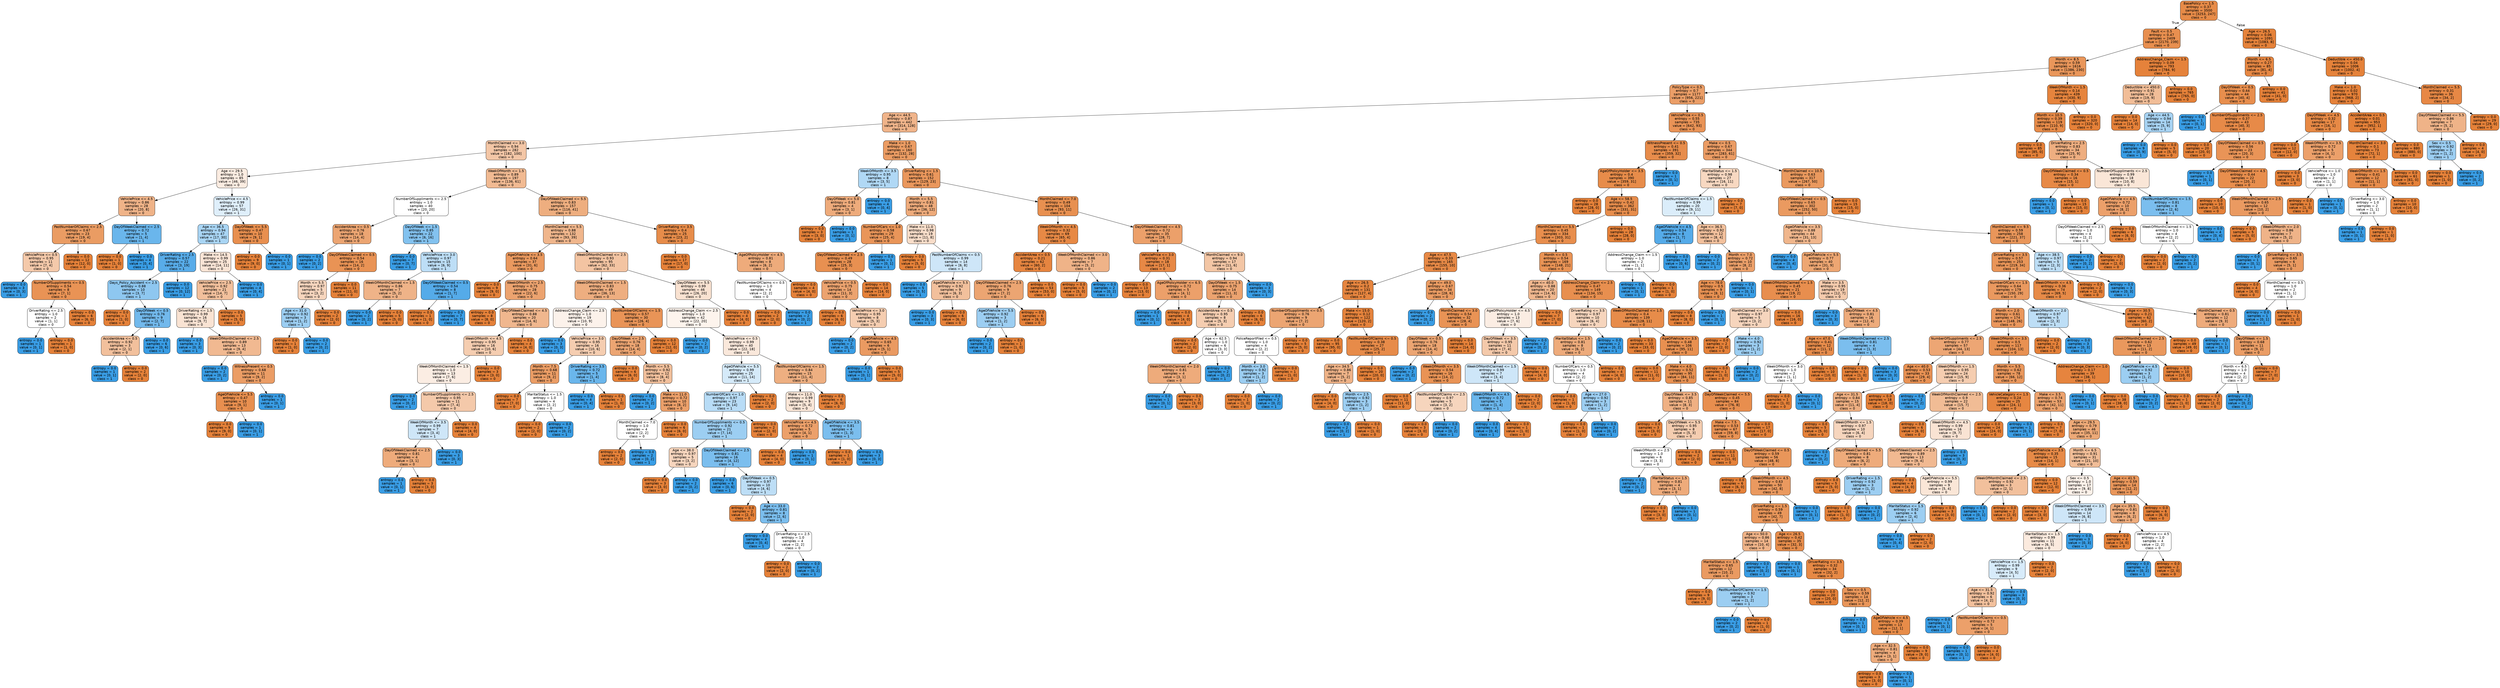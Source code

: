 digraph Tree {
node [shape=box, style="filled, rounded", color="black", fontname=helvetica] ;
edge [fontname=helvetica] ;
0 [label="BasePolicy <= 1.5\nentropy = 0.37\nsamples = 3500\nvalue = [3253, 247]\nclass = 0", fillcolor="#e78b48"] ;
1 [label="Fault <= 0.5\nentropy = 0.47\nsamples = 2409\nvalue = [2170, 239]\nclass = 0", fillcolor="#e88f4f"] ;
0 -> 1 [labeldistance=2.5, labelangle=45, headlabel="True"] ;
2 [label="Month <= 8.5\nentropy = 0.59\nsamples = 1616\nvalue = [1386, 230]\nclass = 0", fillcolor="#e9965a"] ;
1 -> 2 ;
3 [label="PolicyType <= 0.5\nentropy = 0.7\nsamples = 1177\nvalue = [956, 221]\nclass = 0", fillcolor="#eb9e67"] ;
2 -> 3 ;
4 [label="Age <= 44.5\nentropy = 0.87\nsamples = 442\nvalue = [314, 128]\nclass = 0", fillcolor="#f0b48a"] ;
3 -> 4 ;
5 [label="MonthClaimed <= 3.0\nentropy = 0.94\nsamples = 282\nvalue = [182, 100]\nclass = 0", fillcolor="#f3c6a6"] ;
4 -> 5 ;
6 [label="Age <= 29.5\nentropy = 1.0\nsamples = 85\nvalue = [46, 39]\nclass = 0", fillcolor="#fbece1"] ;
5 -> 6 ;
7 [label="VehiclePrice <= 4.5\nentropy = 0.86\nsamples = 28\nvalue = [20, 8]\nclass = 0", fillcolor="#efb388"] ;
6 -> 7 ;
8 [label="PastNumberOfClaims <= 2.5\nentropy = 0.67\nsamples = 23\nvalue = [19, 4]\nclass = 0", fillcolor="#ea9c63"] ;
7 -> 8 ;
9 [label="VehiclePrice <= 0.5\nentropy = 0.95\nsamples = 11\nvalue = [7, 4]\nclass = 0", fillcolor="#f4c9aa"] ;
8 -> 9 ;
10 [label="entropy = 0.0\nsamples = 3\nvalue = [0, 3]\nclass = 1", fillcolor="#399de5"] ;
9 -> 10 ;
11 [label="NumberOfSuppliments <= 0.5\nentropy = 0.54\nsamples = 8\nvalue = [7, 1]\nclass = 0", fillcolor="#e99355"] ;
9 -> 11 ;
12 [label="DriverRating <= 2.5\nentropy = 1.0\nsamples = 2\nvalue = [1, 1]\nclass = 0", fillcolor="#ffffff"] ;
11 -> 12 ;
13 [label="entropy = 0.0\nsamples = 1\nvalue = [0, 1]\nclass = 1", fillcolor="#399de5"] ;
12 -> 13 ;
14 [label="entropy = 0.0\nsamples = 1\nvalue = [1, 0]\nclass = 0", fillcolor="#e58139"] ;
12 -> 14 ;
15 [label="entropy = 0.0\nsamples = 6\nvalue = [6, 0]\nclass = 0", fillcolor="#e58139"] ;
11 -> 15 ;
16 [label="entropy = 0.0\nsamples = 12\nvalue = [12, 0]\nclass = 0", fillcolor="#e58139"] ;
8 -> 16 ;
17 [label="DayOfWeekClaimed <= 2.5\nentropy = 0.72\nsamples = 5\nvalue = [1, 4]\nclass = 1", fillcolor="#6ab6ec"] ;
7 -> 17 ;
18 [label="entropy = 0.0\nsamples = 1\nvalue = [1, 0]\nclass = 0", fillcolor="#e58139"] ;
17 -> 18 ;
19 [label="entropy = 0.0\nsamples = 4\nvalue = [0, 4]\nclass = 1", fillcolor="#399de5"] ;
17 -> 19 ;
20 [label="VehiclePrice <= 4.5\nentropy = 0.99\nsamples = 57\nvalue = [26, 31]\nclass = 1", fillcolor="#dfeffb"] ;
6 -> 20 ;
21 [label="Age <= 36.5\nentropy = 0.94\nsamples = 47\nvalue = [17, 30]\nclass = 1", fillcolor="#a9d5f4"] ;
20 -> 21 ;
22 [label="DriverRating <= 2.5\nentropy = 0.57\nsamples = 22\nvalue = [3, 19]\nclass = 1", fillcolor="#58ace9"] ;
21 -> 22 ;
23 [label="Days_Policy_Accident <= 2.5\nentropy = 0.88\nsamples = 10\nvalue = [3, 7]\nclass = 1", fillcolor="#8ec7f0"] ;
22 -> 23 ;
24 [label="entropy = 0.0\nsamples = 1\nvalue = [1, 0]\nclass = 0", fillcolor="#e58139"] ;
23 -> 24 ;
25 [label="DayOfWeek <= 0.5\nentropy = 0.76\nsamples = 9\nvalue = [2, 7]\nclass = 1", fillcolor="#72b9ec"] ;
23 -> 25 ;
26 [label="AccidentArea <= 0.5\nentropy = 0.92\nsamples = 3\nvalue = [2, 1]\nclass = 0", fillcolor="#f2c09c"] ;
25 -> 26 ;
27 [label="entropy = 0.0\nsamples = 1\nvalue = [0, 1]\nclass = 1", fillcolor="#399de5"] ;
26 -> 27 ;
28 [label="entropy = 0.0\nsamples = 2\nvalue = [2, 0]\nclass = 0", fillcolor="#e58139"] ;
26 -> 28 ;
29 [label="entropy = 0.0\nsamples = 6\nvalue = [0, 6]\nclass = 1", fillcolor="#399de5"] ;
25 -> 29 ;
30 [label="entropy = 0.0\nsamples = 12\nvalue = [0, 12]\nclass = 1", fillcolor="#399de5"] ;
22 -> 30 ;
31 [label="Make <= 14.5\nentropy = 0.99\nsamples = 25\nvalue = [14, 11]\nclass = 0", fillcolor="#f9e4d5"] ;
21 -> 31 ;
32 [label="VehiclePrice <= 2.5\nentropy = 0.92\nsamples = 21\nvalue = [14, 7]\nclass = 0", fillcolor="#f2c09c"] ;
31 -> 32 ;
33 [label="DriverRating <= 1.5\nentropy = 0.99\nsamples = 16\nvalue = [9, 7]\nclass = 0", fillcolor="#f9e3d3"] ;
32 -> 33 ;
34 [label="entropy = 0.0\nsamples = 3\nvalue = [0, 3]\nclass = 1", fillcolor="#399de5"] ;
33 -> 34 ;
35 [label="WeekOfMonthClaimed <= 2.5\nentropy = 0.89\nsamples = 13\nvalue = [9, 4]\nclass = 0", fillcolor="#f1b991"] ;
33 -> 35 ;
36 [label="entropy = 0.0\nsamples = 2\nvalue = [0, 2]\nclass = 1", fillcolor="#399de5"] ;
35 -> 36 ;
37 [label="WitnessPresent <= 0.5\nentropy = 0.68\nsamples = 11\nvalue = [9, 2]\nclass = 0", fillcolor="#eb9d65"] ;
35 -> 37 ;
38 [label="AgeOfVehicle <= 5.5\nentropy = 0.47\nsamples = 10\nvalue = [9, 1]\nclass = 0", fillcolor="#e88f4f"] ;
37 -> 38 ;
39 [label="entropy = 0.0\nsamples = 9\nvalue = [9, 0]\nclass = 0", fillcolor="#e58139"] ;
38 -> 39 ;
40 [label="entropy = 0.0\nsamples = 1\nvalue = [0, 1]\nclass = 1", fillcolor="#399de5"] ;
38 -> 40 ;
41 [label="entropy = 0.0\nsamples = 1\nvalue = [0, 1]\nclass = 1", fillcolor="#399de5"] ;
37 -> 41 ;
42 [label="entropy = 0.0\nsamples = 5\nvalue = [5, 0]\nclass = 0", fillcolor="#e58139"] ;
32 -> 42 ;
43 [label="entropy = 0.0\nsamples = 4\nvalue = [0, 4]\nclass = 1", fillcolor="#399de5"] ;
31 -> 43 ;
44 [label="DayOfWeek <= 5.5\nentropy = 0.47\nsamples = 10\nvalue = [9, 1]\nclass = 0", fillcolor="#e88f4f"] ;
20 -> 44 ;
45 [label="entropy = 0.0\nsamples = 9\nvalue = [9, 0]\nclass = 0", fillcolor="#e58139"] ;
44 -> 45 ;
46 [label="entropy = 0.0\nsamples = 1\nvalue = [0, 1]\nclass = 1", fillcolor="#399de5"] ;
44 -> 46 ;
47 [label="WeekOfMonth <= 1.5\nentropy = 0.89\nsamples = 197\nvalue = [136, 61]\nclass = 0", fillcolor="#f1ba92"] ;
5 -> 47 ;
48 [label="NumberOfSuppliments <= 2.5\nentropy = 1.0\nsamples = 40\nvalue = [20, 20]\nclass = 0", fillcolor="#ffffff"] ;
47 -> 48 ;
49 [label="AccidentArea <= 0.5\nentropy = 0.76\nsamples = 18\nvalue = [14, 4]\nclass = 0", fillcolor="#eca572"] ;
48 -> 49 ;
50 [label="entropy = 0.0\nsamples = 2\nvalue = [0, 2]\nclass = 1", fillcolor="#399de5"] ;
49 -> 50 ;
51 [label="DayOfWeekClaimed <= 0.5\nentropy = 0.54\nsamples = 16\nvalue = [14, 2]\nclass = 0", fillcolor="#e99355"] ;
49 -> 51 ;
52 [label="Month <= 5.5\nentropy = 0.97\nsamples = 5\nvalue = [3, 2]\nclass = 0", fillcolor="#f6d5bd"] ;
51 -> 52 ;
53 [label="Age <= 31.0\nentropy = 0.92\nsamples = 3\nvalue = [1, 2]\nclass = 1", fillcolor="#9ccef2"] ;
52 -> 53 ;
54 [label="entropy = 0.0\nsamples = 1\nvalue = [1, 0]\nclass = 0", fillcolor="#e58139"] ;
53 -> 54 ;
55 [label="entropy = 0.0\nsamples = 2\nvalue = [0, 2]\nclass = 1", fillcolor="#399de5"] ;
53 -> 55 ;
56 [label="entropy = 0.0\nsamples = 2\nvalue = [2, 0]\nclass = 0", fillcolor="#e58139"] ;
52 -> 56 ;
57 [label="entropy = 0.0\nsamples = 11\nvalue = [11, 0]\nclass = 0", fillcolor="#e58139"] ;
51 -> 57 ;
58 [label="DayOfWeek <= 1.5\nentropy = 0.85\nsamples = 22\nvalue = [6, 16]\nclass = 1", fillcolor="#83c2ef"] ;
48 -> 58 ;
59 [label="entropy = 0.0\nsamples = 7\nvalue = [0, 7]\nclass = 1", fillcolor="#399de5"] ;
58 -> 59 ;
60 [label="VehiclePrice <= 3.0\nentropy = 0.97\nsamples = 15\nvalue = [6, 9]\nclass = 1", fillcolor="#bddef6"] ;
58 -> 60 ;
61 [label="WeekOfMonthClaimed <= 1.5\nentropy = 0.86\nsamples = 7\nvalue = [5, 2]\nclass = 0", fillcolor="#efb388"] ;
60 -> 61 ;
62 [label="entropy = 0.0\nsamples = 2\nvalue = [0, 2]\nclass = 1", fillcolor="#399de5"] ;
61 -> 62 ;
63 [label="entropy = 0.0\nsamples = 5\nvalue = [5, 0]\nclass = 0", fillcolor="#e58139"] ;
61 -> 63 ;
64 [label="DayOfWeekClaimed <= 0.5\nentropy = 0.54\nsamples = 8\nvalue = [1, 7]\nclass = 1", fillcolor="#55abe9"] ;
60 -> 64 ;
65 [label="entropy = 0.0\nsamples = 1\nvalue = [1, 0]\nclass = 0", fillcolor="#e58139"] ;
64 -> 65 ;
66 [label="entropy = 0.0\nsamples = 7\nvalue = [0, 7]\nclass = 1", fillcolor="#399de5"] ;
64 -> 66 ;
67 [label="DayOfWeekClaimed <= 5.5\nentropy = 0.83\nsamples = 157\nvalue = [116, 41]\nclass = 0", fillcolor="#eeae7f"] ;
47 -> 67 ;
68 [label="MonthClaimed <= 5.5\nentropy = 0.88\nsamples = 132\nvalue = [93, 39]\nclass = 0", fillcolor="#f0b68c"] ;
67 -> 68 ;
69 [label="AgeOfVehicle <= 3.5\nentropy = 0.64\nsamples = 37\nvalue = [31, 6]\nclass = 0", fillcolor="#ea995f"] ;
68 -> 69 ;
70 [label="entropy = 0.0\nsamples = 9\nvalue = [9, 0]\nclass = 0", fillcolor="#e58139"] ;
69 -> 70 ;
71 [label="WeekOfMonth <= 2.5\nentropy = 0.75\nsamples = 28\nvalue = [22, 6]\nclass = 0", fillcolor="#eca36f"] ;
69 -> 71 ;
72 [label="entropy = 0.0\nsamples = 8\nvalue = [8, 0]\nclass = 0", fillcolor="#e58139"] ;
71 -> 72 ;
73 [label="DayOfWeekClaimed <= 4.5\nentropy = 0.88\nsamples = 20\nvalue = [14, 6]\nclass = 0", fillcolor="#f0b78e"] ;
71 -> 73 ;
74 [label="WeekOfMonth <= 4.5\nentropy = 0.95\nsamples = 16\nvalue = [10, 6]\nclass = 0", fillcolor="#f5cdb0"] ;
73 -> 74 ;
75 [label="WeekOfMonthClaimed <= 1.5\nentropy = 1.0\nsamples = 13\nvalue = [7, 6]\nclass = 0", fillcolor="#fbede3"] ;
74 -> 75 ;
76 [label="entropy = 0.0\nsamples = 2\nvalue = [0, 2]\nclass = 1", fillcolor="#399de5"] ;
75 -> 76 ;
77 [label="NumberOfSuppliments <= 2.5\nentropy = 0.95\nsamples = 11\nvalue = [7, 4]\nclass = 0", fillcolor="#f4c9aa"] ;
75 -> 77 ;
78 [label="WeekOfMonth <= 3.5\nentropy = 0.99\nsamples = 7\nvalue = [3, 4]\nclass = 1", fillcolor="#cee6f8"] ;
77 -> 78 ;
79 [label="DayOfWeekClaimed <= 2.5\nentropy = 0.81\nsamples = 4\nvalue = [3, 1]\nclass = 0", fillcolor="#eeab7b"] ;
78 -> 79 ;
80 [label="entropy = 0.0\nsamples = 1\nvalue = [0, 1]\nclass = 1", fillcolor="#399de5"] ;
79 -> 80 ;
81 [label="entropy = 0.0\nsamples = 3\nvalue = [3, 0]\nclass = 0", fillcolor="#e58139"] ;
79 -> 81 ;
82 [label="entropy = 0.0\nsamples = 3\nvalue = [0, 3]\nclass = 1", fillcolor="#399de5"] ;
78 -> 82 ;
83 [label="entropy = 0.0\nsamples = 4\nvalue = [4, 0]\nclass = 0", fillcolor="#e58139"] ;
77 -> 83 ;
84 [label="entropy = 0.0\nsamples = 3\nvalue = [3, 0]\nclass = 0", fillcolor="#e58139"] ;
74 -> 84 ;
85 [label="entropy = 0.0\nsamples = 4\nvalue = [4, 0]\nclass = 0", fillcolor="#e58139"] ;
73 -> 85 ;
86 [label="WeekOfMonthClaimed <= 2.5\nentropy = 0.93\nsamples = 95\nvalue = [62, 33]\nclass = 0", fillcolor="#f3c4a2"] ;
68 -> 86 ;
87 [label="WeekOfMonthClaimed <= 1.5\nentropy = 0.83\nsamples = 49\nvalue = [36, 13]\nclass = 0", fillcolor="#eeae80"] ;
86 -> 87 ;
88 [label="AddressChange_Claim <= 2.5\nentropy = 1.0\nsamples = 19\nvalue = [10, 9]\nclass = 0", fillcolor="#fcf2eb"] ;
87 -> 88 ;
89 [label="entropy = 0.0\nsamples = 3\nvalue = [0, 3]\nclass = 1", fillcolor="#399de5"] ;
88 -> 89 ;
90 [label="VehiclePrice <= 3.0\nentropy = 0.95\nsamples = 16\nvalue = [10, 6]\nclass = 0", fillcolor="#f5cdb0"] ;
88 -> 90 ;
91 [label="Month <= 7.5\nentropy = 0.68\nsamples = 11\nvalue = [9, 2]\nclass = 0", fillcolor="#eb9d65"] ;
90 -> 91 ;
92 [label="entropy = 0.0\nsamples = 7\nvalue = [7, 0]\nclass = 0", fillcolor="#e58139"] ;
91 -> 92 ;
93 [label="MaritalStatus <= 1.5\nentropy = 1.0\nsamples = 4\nvalue = [2, 2]\nclass = 0", fillcolor="#ffffff"] ;
91 -> 93 ;
94 [label="entropy = 0.0\nsamples = 2\nvalue = [2, 0]\nclass = 0", fillcolor="#e58139"] ;
93 -> 94 ;
95 [label="entropy = 0.0\nsamples = 2\nvalue = [0, 2]\nclass = 1", fillcolor="#399de5"] ;
93 -> 95 ;
96 [label="DriverRating <= 3.5\nentropy = 0.72\nsamples = 5\nvalue = [1, 4]\nclass = 1", fillcolor="#6ab6ec"] ;
90 -> 96 ;
97 [label="entropy = 0.0\nsamples = 4\nvalue = [0, 4]\nclass = 1", fillcolor="#399de5"] ;
96 -> 97 ;
98 [label="entropy = 0.0\nsamples = 1\nvalue = [1, 0]\nclass = 0", fillcolor="#e58139"] ;
96 -> 98 ;
99 [label="PastNumberOfClaims <= 1.5\nentropy = 0.57\nsamples = 30\nvalue = [26, 4]\nclass = 0", fillcolor="#e99457"] ;
87 -> 99 ;
100 [label="DayOfWeek <= 2.5\nentropy = 0.76\nsamples = 18\nvalue = [14, 4]\nclass = 0", fillcolor="#eca572"] ;
99 -> 100 ;
101 [label="entropy = 0.0\nsamples = 6\nvalue = [6, 0]\nclass = 0", fillcolor="#e58139"] ;
100 -> 101 ;
102 [label="Month <= 5.5\nentropy = 0.92\nsamples = 12\nvalue = [8, 4]\nclass = 0", fillcolor="#f2c09c"] ;
100 -> 102 ;
103 [label="entropy = 0.0\nsamples = 2\nvalue = [0, 2]\nclass = 1", fillcolor="#399de5"] ;
102 -> 103 ;
104 [label="Make <= 11.0\nentropy = 0.72\nsamples = 10\nvalue = [8, 2]\nclass = 0", fillcolor="#eca06a"] ;
102 -> 104 ;
105 [label="MonthClaimed <= 7.0\nentropy = 1.0\nsamples = 4\nvalue = [2, 2]\nclass = 0", fillcolor="#ffffff"] ;
104 -> 105 ;
106 [label="entropy = 0.0\nsamples = 2\nvalue = [2, 0]\nclass = 0", fillcolor="#e58139"] ;
105 -> 106 ;
107 [label="entropy = 0.0\nsamples = 2\nvalue = [0, 2]\nclass = 1", fillcolor="#399de5"] ;
105 -> 107 ;
108 [label="entropy = 0.0\nsamples = 6\nvalue = [6, 0]\nclass = 0", fillcolor="#e58139"] ;
104 -> 108 ;
109 [label="entropy = 0.0\nsamples = 12\nvalue = [12, 0]\nclass = 0", fillcolor="#e58139"] ;
99 -> 109 ;
110 [label="DayOfWeek <= 5.5\nentropy = 0.99\nsamples = 46\nvalue = [26, 20]\nclass = 0", fillcolor="#f9e2d1"] ;
86 -> 110 ;
111 [label="AddressChange_Claim <= 2.5\nentropy = 1.0\nsamples = 42\nvalue = [22, 20]\nclass = 0", fillcolor="#fdf4ed"] ;
110 -> 111 ;
112 [label="entropy = 0.0\nsamples = 2\nvalue = [0, 2]\nclass = 1", fillcolor="#399de5"] ;
111 -> 112 ;
113 [label="VehiclePrice <= 0.5\nentropy = 0.99\nsamples = 40\nvalue = [22, 18]\nclass = 0", fillcolor="#fae8db"] ;
111 -> 113 ;
114 [label="AgeOfVehicle <= 5.5\nentropy = 0.99\nsamples = 25\nvalue = [11, 14]\nclass = 1", fillcolor="#d5eaf9"] ;
113 -> 114 ;
115 [label="NumberOfCars <= 1.0\nentropy = 0.97\nsamples = 23\nvalue = [9, 14]\nclass = 1", fillcolor="#b8dcf6"] ;
114 -> 115 ;
116 [label="NumberOfSuppliments <= 0.5\nentropy = 0.92\nsamples = 21\nvalue = [7, 14]\nclass = 1", fillcolor="#9ccef2"] ;
115 -> 116 ;
117 [label="Age <= 38.0\nentropy = 0.97\nsamples = 5\nvalue = [3, 2]\nclass = 0", fillcolor="#f6d5bd"] ;
116 -> 117 ;
118 [label="entropy = 0.0\nsamples = 3\nvalue = [3, 0]\nclass = 0", fillcolor="#e58139"] ;
117 -> 118 ;
119 [label="entropy = 0.0\nsamples = 2\nvalue = [0, 2]\nclass = 1", fillcolor="#399de5"] ;
117 -> 119 ;
120 [label="DayOfWeekClaimed <= 2.5\nentropy = 0.81\nsamples = 16\nvalue = [4, 12]\nclass = 1", fillcolor="#7bbeee"] ;
116 -> 120 ;
121 [label="entropy = 0.0\nsamples = 6\nvalue = [0, 6]\nclass = 1", fillcolor="#399de5"] ;
120 -> 121 ;
122 [label="DayOfWeek <= 0.5\nentropy = 0.97\nsamples = 10\nvalue = [4, 6]\nclass = 1", fillcolor="#bddef6"] ;
120 -> 122 ;
123 [label="entropy = 0.0\nsamples = 2\nvalue = [2, 0]\nclass = 0", fillcolor="#e58139"] ;
122 -> 123 ;
124 [label="Age <= 33.0\nentropy = 0.81\nsamples = 8\nvalue = [2, 6]\nclass = 1", fillcolor="#7bbeee"] ;
122 -> 124 ;
125 [label="entropy = 0.0\nsamples = 4\nvalue = [0, 4]\nclass = 1", fillcolor="#399de5"] ;
124 -> 125 ;
126 [label="DriverRating <= 2.5\nentropy = 1.0\nsamples = 4\nvalue = [2, 2]\nclass = 0", fillcolor="#ffffff"] ;
124 -> 126 ;
127 [label="entropy = 0.0\nsamples = 2\nvalue = [2, 0]\nclass = 0", fillcolor="#e58139"] ;
126 -> 127 ;
128 [label="entropy = 0.0\nsamples = 2\nvalue = [0, 2]\nclass = 1", fillcolor="#399de5"] ;
126 -> 128 ;
129 [label="entropy = 0.0\nsamples = 2\nvalue = [2, 0]\nclass = 0", fillcolor="#e58139"] ;
115 -> 129 ;
130 [label="entropy = 0.0\nsamples = 2\nvalue = [2, 0]\nclass = 0", fillcolor="#e58139"] ;
114 -> 130 ;
131 [label="PastNumberOfClaims <= 1.5\nentropy = 0.84\nsamples = 15\nvalue = [11, 4]\nclass = 0", fillcolor="#eeaf81"] ;
113 -> 131 ;
132 [label="Make <= 11.0\nentropy = 0.99\nsamples = 9\nvalue = [5, 4]\nclass = 0", fillcolor="#fae6d7"] ;
131 -> 132 ;
133 [label="VehiclePrice <= 4.5\nentropy = 0.72\nsamples = 5\nvalue = [4, 1]\nclass = 0", fillcolor="#eca06a"] ;
132 -> 133 ;
134 [label="entropy = 0.0\nsamples = 4\nvalue = [4, 0]\nclass = 0", fillcolor="#e58139"] ;
133 -> 134 ;
135 [label="entropy = 0.0\nsamples = 1\nvalue = [0, 1]\nclass = 1", fillcolor="#399de5"] ;
133 -> 135 ;
136 [label="AgeOfVehicle <= 3.5\nentropy = 0.81\nsamples = 4\nvalue = [1, 3]\nclass = 1", fillcolor="#7bbeee"] ;
132 -> 136 ;
137 [label="entropy = 0.0\nsamples = 1\nvalue = [1, 0]\nclass = 0", fillcolor="#e58139"] ;
136 -> 137 ;
138 [label="entropy = 0.0\nsamples = 3\nvalue = [0, 3]\nclass = 1", fillcolor="#399de5"] ;
136 -> 138 ;
139 [label="entropy = 0.0\nsamples = 6\nvalue = [6, 0]\nclass = 0", fillcolor="#e58139"] ;
131 -> 139 ;
140 [label="entropy = 0.0\nsamples = 4\nvalue = [4, 0]\nclass = 0", fillcolor="#e58139"] ;
110 -> 140 ;
141 [label="DriverRating <= 3.5\nentropy = 0.4\nsamples = 25\nvalue = [23, 2]\nclass = 0", fillcolor="#e78c4a"] ;
67 -> 141 ;
142 [label="entropy = 0.0\nsamples = 17\nvalue = [17, 0]\nclass = 0", fillcolor="#e58139"] ;
141 -> 142 ;
143 [label="AgeOfPolicyHolder <= 4.5\nentropy = 0.81\nsamples = 8\nvalue = [6, 2]\nclass = 0", fillcolor="#eeab7b"] ;
141 -> 143 ;
144 [label="PastNumberOfClaims <= 0.5\nentropy = 1.0\nsamples = 4\nvalue = [2, 2]\nclass = 0", fillcolor="#ffffff"] ;
143 -> 144 ;
145 [label="entropy = 0.0\nsamples = 2\nvalue = [2, 0]\nclass = 0", fillcolor="#e58139"] ;
144 -> 145 ;
146 [label="entropy = 0.0\nsamples = 2\nvalue = [0, 2]\nclass = 1", fillcolor="#399de5"] ;
144 -> 146 ;
147 [label="entropy = 0.0\nsamples = 4\nvalue = [4, 0]\nclass = 0", fillcolor="#e58139"] ;
143 -> 147 ;
148 [label="Make <= 1.0\nentropy = 0.67\nsamples = 160\nvalue = [132, 28]\nclass = 0", fillcolor="#eb9c63"] ;
4 -> 148 ;
149 [label="WeekOfMonth <= 3.5\nentropy = 0.95\nsamples = 8\nvalue = [3, 5]\nclass = 1", fillcolor="#b0d8f5"] ;
148 -> 149 ;
150 [label="DayOfWeek <= 5.0\nentropy = 0.81\nsamples = 4\nvalue = [3, 1]\nclass = 0", fillcolor="#eeab7b"] ;
149 -> 150 ;
151 [label="entropy = 0.0\nsamples = 3\nvalue = [3, 0]\nclass = 0", fillcolor="#e58139"] ;
150 -> 151 ;
152 [label="entropy = 0.0\nsamples = 1\nvalue = [0, 1]\nclass = 1", fillcolor="#399de5"] ;
150 -> 152 ;
153 [label="entropy = 0.0\nsamples = 4\nvalue = [0, 4]\nclass = 1", fillcolor="#399de5"] ;
149 -> 153 ;
154 [label="DriverRating <= 1.5\nentropy = 0.61\nsamples = 152\nvalue = [129, 23]\nclass = 0", fillcolor="#ea975c"] ;
148 -> 154 ;
155 [label="Month <= 5.5\nentropy = 0.81\nsamples = 48\nvalue = [36, 12]\nclass = 0", fillcolor="#eeab7b"] ;
154 -> 155 ;
156 [label="NumberOfCars <= 1.0\nentropy = 0.58\nsamples = 29\nvalue = [25, 4]\nclass = 0", fillcolor="#e99559"] ;
155 -> 156 ;
157 [label="DayOfWeekClaimed <= 2.5\nentropy = 0.49\nsamples = 28\nvalue = [25, 3]\nclass = 0", fillcolor="#e89051"] ;
156 -> 157 ;
158 [label="VehiclePrice <= 0.5\nentropy = 0.75\nsamples = 14\nvalue = [11, 3]\nclass = 0", fillcolor="#eca36f"] ;
157 -> 158 ;
159 [label="entropy = 0.0\nsamples = 6\nvalue = [6, 0]\nclass = 0", fillcolor="#e58139"] ;
158 -> 159 ;
160 [label="VehiclePrice <= 3.0\nentropy = 0.95\nsamples = 8\nvalue = [5, 3]\nclass = 0", fillcolor="#f5cdb0"] ;
158 -> 160 ;
161 [label="entropy = 0.0\nsamples = 2\nvalue = [0, 2]\nclass = 1", fillcolor="#399de5"] ;
160 -> 161 ;
162 [label="AgeOfVehicle <= 4.5\nentropy = 0.65\nsamples = 6\nvalue = [5, 1]\nclass = 0", fillcolor="#ea9a61"] ;
160 -> 162 ;
163 [label="entropy = 0.0\nsamples = 1\nvalue = [0, 1]\nclass = 1", fillcolor="#399de5"] ;
162 -> 163 ;
164 [label="entropy = 0.0\nsamples = 5\nvalue = [5, 0]\nclass = 0", fillcolor="#e58139"] ;
162 -> 164 ;
165 [label="entropy = 0.0\nsamples = 14\nvalue = [14, 0]\nclass = 0", fillcolor="#e58139"] ;
157 -> 165 ;
166 [label="entropy = 0.0\nsamples = 1\nvalue = [0, 1]\nclass = 1", fillcolor="#399de5"] ;
156 -> 166 ;
167 [label="Make <= 11.0\nentropy = 0.98\nsamples = 19\nvalue = [11, 8]\nclass = 0", fillcolor="#f8ddc9"] ;
155 -> 167 ;
168 [label="entropy = 0.0\nsamples = 5\nvalue = [5, 0]\nclass = 0", fillcolor="#e58139"] ;
167 -> 168 ;
169 [label="PastNumberOfClaims <= 0.5\nentropy = 0.99\nsamples = 14\nvalue = [6, 8]\nclass = 1", fillcolor="#cee6f8"] ;
167 -> 169 ;
170 [label="entropy = 0.0\nsamples = 5\nvalue = [0, 5]\nclass = 1", fillcolor="#399de5"] ;
169 -> 170 ;
171 [label="AgeOfVehicle <= 5.5\nentropy = 0.92\nsamples = 9\nvalue = [6, 3]\nclass = 0", fillcolor="#f2c09c"] ;
169 -> 171 ;
172 [label="entropy = 0.0\nsamples = 3\nvalue = [0, 3]\nclass = 1", fillcolor="#399de5"] ;
171 -> 172 ;
173 [label="entropy = 0.0\nsamples = 6\nvalue = [6, 0]\nclass = 0", fillcolor="#e58139"] ;
171 -> 173 ;
174 [label="MonthClaimed <= 7.0\nentropy = 0.49\nsamples = 104\nvalue = [93, 11]\nclass = 0", fillcolor="#e89050"] ;
154 -> 174 ;
175 [label="WeekOfMonth <= 4.5\nentropy = 0.32\nsamples = 69\nvalue = [65, 4]\nclass = 0", fillcolor="#e78945"] ;
174 -> 175 ;
176 [label="AccidentArea <= 0.5\nentropy = 0.21\nsamples = 62\nvalue = [60, 2]\nclass = 0", fillcolor="#e68540"] ;
175 -> 176 ;
177 [label="DayOfWeekClaimed <= 2.5\nentropy = 0.76\nsamples = 9\nvalue = [7, 2]\nclass = 0", fillcolor="#eca572"] ;
176 -> 177 ;
178 [label="AgeOfVehicle <= 5.5\nentropy = 0.92\nsamples = 3\nvalue = [1, 2]\nclass = 1", fillcolor="#9ccef2"] ;
177 -> 178 ;
179 [label="entropy = 0.0\nsamples = 2\nvalue = [0, 2]\nclass = 1", fillcolor="#399de5"] ;
178 -> 179 ;
180 [label="entropy = 0.0\nsamples = 1\nvalue = [1, 0]\nclass = 0", fillcolor="#e58139"] ;
178 -> 180 ;
181 [label="entropy = 0.0\nsamples = 6\nvalue = [6, 0]\nclass = 0", fillcolor="#e58139"] ;
177 -> 181 ;
182 [label="entropy = 0.0\nsamples = 53\nvalue = [53, 0]\nclass = 0", fillcolor="#e58139"] ;
176 -> 182 ;
183 [label="WeekOfMonthClaimed <= 3.0\nentropy = 0.86\nsamples = 7\nvalue = [5, 2]\nclass = 0", fillcolor="#efb388"] ;
175 -> 183 ;
184 [label="entropy = 0.0\nsamples = 5\nvalue = [5, 0]\nclass = 0", fillcolor="#e58139"] ;
183 -> 184 ;
185 [label="entropy = 0.0\nsamples = 2\nvalue = [0, 2]\nclass = 1", fillcolor="#399de5"] ;
183 -> 185 ;
186 [label="DayOfWeekClaimed <= 4.5\nentropy = 0.72\nsamples = 35\nvalue = [28, 7]\nclass = 0", fillcolor="#eca06a"] ;
174 -> 186 ;
187 [label="VehiclePrice <= 3.0\nentropy = 0.31\nsamples = 18\nvalue = [17, 1]\nclass = 0", fillcolor="#e78845"] ;
186 -> 187 ;
188 [label="entropy = 0.0\nsamples = 13\nvalue = [13, 0]\nclass = 0", fillcolor="#e58139"] ;
187 -> 188 ;
189 [label="AgeOfPolicyHolder <= 6.5\nentropy = 0.72\nsamples = 5\nvalue = [4, 1]\nclass = 0", fillcolor="#eca06a"] ;
187 -> 189 ;
190 [label="entropy = 0.0\nsamples = 1\nvalue = [0, 1]\nclass = 1", fillcolor="#399de5"] ;
189 -> 190 ;
191 [label="entropy = 0.0\nsamples = 4\nvalue = [4, 0]\nclass = 0", fillcolor="#e58139"] ;
189 -> 191 ;
192 [label="MonthClaimed <= 9.0\nentropy = 0.94\nsamples = 17\nvalue = [11, 6]\nclass = 0", fillcolor="#f3c6a5"] ;
186 -> 192 ;
193 [label="DayOfWeek <= 1.5\nentropy = 0.75\nsamples = 14\nvalue = [11, 3]\nclass = 0", fillcolor="#eca36f"] ;
192 -> 193 ;
194 [label="AccidentArea <= 0.5\nentropy = 0.95\nsamples = 8\nvalue = [5, 3]\nclass = 0", fillcolor="#f5cdb0"] ;
193 -> 194 ;
195 [label="entropy = 0.0\nsamples = 2\nvalue = [2, 0]\nclass = 0", fillcolor="#e58139"] ;
194 -> 195 ;
196 [label="Age <= 62.5\nentropy = 1.0\nsamples = 6\nvalue = [3, 3]\nclass = 0", fillcolor="#ffffff"] ;
194 -> 196 ;
197 [label="WeekOfMonthClaimed <= 2.0\nentropy = 0.81\nsamples = 4\nvalue = [3, 1]\nclass = 0", fillcolor="#eeab7b"] ;
196 -> 197 ;
198 [label="entropy = 0.0\nsamples = 1\nvalue = [0, 1]\nclass = 1", fillcolor="#399de5"] ;
197 -> 198 ;
199 [label="entropy = 0.0\nsamples = 3\nvalue = [3, 0]\nclass = 0", fillcolor="#e58139"] ;
197 -> 199 ;
200 [label="entropy = 0.0\nsamples = 2\nvalue = [0, 2]\nclass = 1", fillcolor="#399de5"] ;
196 -> 200 ;
201 [label="entropy = 0.0\nsamples = 6\nvalue = [6, 0]\nclass = 0", fillcolor="#e58139"] ;
193 -> 201 ;
202 [label="entropy = 0.0\nsamples = 3\nvalue = [0, 3]\nclass = 1", fillcolor="#399de5"] ;
192 -> 202 ;
203 [label="VehiclePrice <= 0.5\nentropy = 0.55\nsamples = 735\nvalue = [642, 93]\nclass = 0", fillcolor="#e99356"] ;
3 -> 203 ;
204 [label="WitnessPresent <= 0.5\nentropy = 0.41\nsamples = 391\nvalue = [359, 32]\nclass = 0", fillcolor="#e78c4b"] ;
203 -> 204 ;
205 [label="AgeOfPolicyHolder <= 3.5\nentropy = 0.4\nsamples = 390\nvalue = [359, 31]\nclass = 0", fillcolor="#e78c4a"] ;
204 -> 205 ;
206 [label="entropy = 0.0\nsamples = 28\nvalue = [28, 0]\nclass = 0", fillcolor="#e58139"] ;
205 -> 206 ;
207 [label="Age <= 58.5\nentropy = 0.42\nsamples = 362\nvalue = [331, 31]\nclass = 0", fillcolor="#e78d4c"] ;
205 -> 207 ;
208 [label="MonthClaimed <= 5.5\nentropy = 0.45\nsamples = 334\nvalue = [303, 31]\nclass = 0", fillcolor="#e88e4d"] ;
207 -> 208 ;
209 [label="Age <= 47.5\nentropy = 0.33\nsamples = 165\nvalue = [155, 10]\nclass = 0", fillcolor="#e78946"] ;
208 -> 209 ;
210 [label="Age <= 26.5\nentropy = 0.2\nsamples = 131\nvalue = [127, 4]\nclass = 0", fillcolor="#e6853f"] ;
209 -> 210 ;
211 [label="NumberOfSuppliments <= 0.5\nentropy = 0.76\nsamples = 9\nvalue = [7, 2]\nclass = 0", fillcolor="#eca572"] ;
210 -> 211 ;
212 [label="PoliceReportFiled <= 0.5\nentropy = 1.0\nsamples = 4\nvalue = [2, 2]\nclass = 0", fillcolor="#ffffff"] ;
211 -> 212 ;
213 [label="Month <= 3.0\nentropy = 0.92\nsamples = 3\nvalue = [1, 2]\nclass = 1", fillcolor="#9ccef2"] ;
212 -> 213 ;
214 [label="entropy = 0.0\nsamples = 1\nvalue = [1, 0]\nclass = 0", fillcolor="#e58139"] ;
213 -> 214 ;
215 [label="entropy = 0.0\nsamples = 2\nvalue = [0, 2]\nclass = 1", fillcolor="#399de5"] ;
213 -> 215 ;
216 [label="entropy = 0.0\nsamples = 1\nvalue = [1, 0]\nclass = 0", fillcolor="#e58139"] ;
212 -> 216 ;
217 [label="entropy = 0.0\nsamples = 5\nvalue = [5, 0]\nclass = 0", fillcolor="#e58139"] ;
211 -> 217 ;
218 [label="Make <= 15.0\nentropy = 0.12\nsamples = 122\nvalue = [120, 2]\nclass = 0", fillcolor="#e5833c"] ;
210 -> 218 ;
219 [label="entropy = 0.0\nsamples = 95\nvalue = [95, 0]\nclass = 0", fillcolor="#e58139"] ;
218 -> 219 ;
220 [label="PastNumberOfClaims <= 0.5\nentropy = 0.38\nsamples = 27\nvalue = [25, 2]\nclass = 0", fillcolor="#e78b49"] ;
218 -> 220 ;
221 [label="Age <= 34.5\nentropy = 0.86\nsamples = 7\nvalue = [5, 2]\nclass = 0", fillcolor="#efb388"] ;
220 -> 221 ;
222 [label="entropy = 0.0\nsamples = 4\nvalue = [4, 0]\nclass = 0", fillcolor="#e58139"] ;
221 -> 222 ;
223 [label="Month <= 2.5\nentropy = 0.92\nsamples = 3\nvalue = [1, 2]\nclass = 1", fillcolor="#9ccef2"] ;
221 -> 223 ;
224 [label="entropy = 0.0\nsamples = 2\nvalue = [0, 2]\nclass = 1", fillcolor="#399de5"] ;
223 -> 224 ;
225 [label="entropy = 0.0\nsamples = 1\nvalue = [1, 0]\nclass = 0", fillcolor="#e58139"] ;
223 -> 225 ;
226 [label="entropy = 0.0\nsamples = 20\nvalue = [20, 0]\nclass = 0", fillcolor="#e58139"] ;
220 -> 226 ;
227 [label="Age <= 49.0\nentropy = 0.67\nsamples = 34\nvalue = [28, 6]\nclass = 0", fillcolor="#eb9c63"] ;
209 -> 227 ;
228 [label="entropy = 0.0\nsamples = 2\nvalue = [0, 2]\nclass = 1", fillcolor="#399de5"] ;
227 -> 228 ;
229 [label="MonthClaimed <= 3.0\nentropy = 0.54\nsamples = 32\nvalue = [28, 4]\nclass = 0", fillcolor="#e99355"] ;
227 -> 229 ;
230 [label="DayOfWeek <= 0.5\nentropy = 0.76\nsamples = 18\nvalue = [14, 4]\nclass = 0", fillcolor="#eca572"] ;
229 -> 230 ;
231 [label="entropy = 0.0\nsamples = 2\nvalue = [0, 2]\nclass = 1", fillcolor="#399de5"] ;
230 -> 231 ;
232 [label="WeekOfMonth <= 3.5\nentropy = 0.54\nsamples = 16\nvalue = [14, 2]\nclass = 0", fillcolor="#e99355"] ;
230 -> 232 ;
233 [label="entropy = 0.0\nsamples = 11\nvalue = [11, 0]\nclass = 0", fillcolor="#e58139"] ;
232 -> 233 ;
234 [label="PastNumberOfClaims <= 2.5\nentropy = 0.97\nsamples = 5\nvalue = [3, 2]\nclass = 0", fillcolor="#f6d5bd"] ;
232 -> 234 ;
235 [label="entropy = 0.0\nsamples = 3\nvalue = [3, 0]\nclass = 0", fillcolor="#e58139"] ;
234 -> 235 ;
236 [label="entropy = 0.0\nsamples = 2\nvalue = [0, 2]\nclass = 1", fillcolor="#399de5"] ;
234 -> 236 ;
237 [label="entropy = 0.0\nsamples = 14\nvalue = [14, 0]\nclass = 0", fillcolor="#e58139"] ;
229 -> 237 ;
238 [label="Month <= 0.5\nentropy = 0.54\nsamples = 169\nvalue = [148, 21]\nclass = 0", fillcolor="#e99355"] ;
208 -> 238 ;
239 [label="Age <= 40.0\nentropy = 0.88\nsamples = 20\nvalue = [14, 6]\nclass = 0", fillcolor="#f0b78e"] ;
238 -> 239 ;
240 [label="AgeOfPolicyHolder <= 4.5\nentropy = 1.0\nsamples = 13\nvalue = [7, 6]\nclass = 0", fillcolor="#fbede3"] ;
239 -> 240 ;
241 [label="DayOfWeek <= 3.5\nentropy = 0.95\nsamples = 11\nvalue = [7, 4]\nclass = 0", fillcolor="#f4c9aa"] ;
240 -> 241 ;
242 [label="WeekOfMonthClaimed <= 1.5\nentropy = 0.99\nsamples = 7\nvalue = [3, 4]\nclass = 1", fillcolor="#cee6f8"] ;
241 -> 242 ;
243 [label="WeekOfMonth <= 4.5\nentropy = 0.72\nsamples = 5\nvalue = [1, 4]\nclass = 1", fillcolor="#6ab6ec"] ;
242 -> 243 ;
244 [label="entropy = 0.0\nsamples = 4\nvalue = [0, 4]\nclass = 1", fillcolor="#399de5"] ;
243 -> 244 ;
245 [label="entropy = 0.0\nsamples = 1\nvalue = [1, 0]\nclass = 0", fillcolor="#e58139"] ;
243 -> 245 ;
246 [label="entropy = 0.0\nsamples = 2\nvalue = [2, 0]\nclass = 0", fillcolor="#e58139"] ;
242 -> 246 ;
247 [label="entropy = 0.0\nsamples = 4\nvalue = [4, 0]\nclass = 0", fillcolor="#e58139"] ;
241 -> 247 ;
248 [label="entropy = 0.0\nsamples = 2\nvalue = [0, 2]\nclass = 1", fillcolor="#399de5"] ;
240 -> 248 ;
249 [label="entropy = 0.0\nsamples = 7\nvalue = [7, 0]\nclass = 0", fillcolor="#e58139"] ;
239 -> 249 ;
250 [label="AddressChange_Claim <= 2.5\nentropy = 0.47\nsamples = 149\nvalue = [134, 15]\nclass = 0", fillcolor="#e88f4f"] ;
238 -> 250 ;
251 [label="DriverRating <= 3.5\nentropy = 0.97\nsamples = 10\nvalue = [6, 4]\nclass = 0", fillcolor="#f6d5bd"] ;
250 -> 251 ;
252 [label="MaritalStatus <= 1.5\nentropy = 0.81\nsamples = 8\nvalue = [6, 2]\nclass = 0", fillcolor="#eeab7b"] ;
251 -> 252 ;
253 [label="NumberOfCars <= 0.5\nentropy = 1.0\nsamples = 4\nvalue = [2, 2]\nclass = 0", fillcolor="#ffffff"] ;
252 -> 253 ;
254 [label="entropy = 0.0\nsamples = 1\nvalue = [1, 0]\nclass = 0", fillcolor="#e58139"] ;
253 -> 254 ;
255 [label="Age <= 27.0\nentropy = 0.92\nsamples = 3\nvalue = [1, 2]\nclass = 1", fillcolor="#9ccef2"] ;
253 -> 255 ;
256 [label="entropy = 0.0\nsamples = 1\nvalue = [1, 0]\nclass = 0", fillcolor="#e58139"] ;
255 -> 256 ;
257 [label="entropy = 0.0\nsamples = 2\nvalue = [0, 2]\nclass = 1", fillcolor="#399de5"] ;
255 -> 257 ;
258 [label="entropy = 0.0\nsamples = 4\nvalue = [4, 0]\nclass = 0", fillcolor="#e58139"] ;
252 -> 258 ;
259 [label="entropy = 0.0\nsamples = 2\nvalue = [0, 2]\nclass = 1", fillcolor="#399de5"] ;
251 -> 259 ;
260 [label="WeekOfMonthClaimed <= 1.5\nentropy = 0.4\nsamples = 139\nvalue = [128, 11]\nclass = 0", fillcolor="#e78c4a"] ;
250 -> 260 ;
261 [label="entropy = 0.0\nsamples = 33\nvalue = [33, 0]\nclass = 0", fillcolor="#e58139"] ;
260 -> 261 ;
262 [label="AgeOfVehicle <= 3.5\nentropy = 0.48\nsamples = 106\nvalue = [95, 11]\nclass = 0", fillcolor="#e89050"] ;
260 -> 262 ;
263 [label="entropy = 0.0\nsamples = 11\nvalue = [11, 0]\nclass = 0", fillcolor="#e58139"] ;
262 -> 263 ;
264 [label="Make <= 4.0\nentropy = 0.52\nsamples = 95\nvalue = [84, 11]\nclass = 0", fillcolor="#e89253"] ;
262 -> 264 ;
265 [label="DayOfWeek <= 3.5\nentropy = 0.85\nsamples = 11\nvalue = [8, 3]\nclass = 0", fillcolor="#efb083"] ;
264 -> 265 ;
266 [label="entropy = 0.0\nsamples = 3\nvalue = [3, 0]\nclass = 0", fillcolor="#e58139"] ;
265 -> 266 ;
267 [label="DayOfWeek <= 5.5\nentropy = 0.95\nsamples = 8\nvalue = [5, 3]\nclass = 0", fillcolor="#f5cdb0"] ;
265 -> 267 ;
268 [label="WeekOfMonth <= 2.5\nentropy = 1.0\nsamples = 6\nvalue = [3, 3]\nclass = 0", fillcolor="#ffffff"] ;
267 -> 268 ;
269 [label="entropy = 0.0\nsamples = 2\nvalue = [0, 2]\nclass = 1", fillcolor="#399de5"] ;
268 -> 269 ;
270 [label="MaritalStatus <= 1.5\nentropy = 0.81\nsamples = 4\nvalue = [3, 1]\nclass = 0", fillcolor="#eeab7b"] ;
268 -> 270 ;
271 [label="entropy = 0.0\nsamples = 3\nvalue = [3, 0]\nclass = 0", fillcolor="#e58139"] ;
270 -> 271 ;
272 [label="entropy = 0.0\nsamples = 1\nvalue = [0, 1]\nclass = 1", fillcolor="#399de5"] ;
270 -> 272 ;
273 [label="entropy = 0.0\nsamples = 2\nvalue = [2, 0]\nclass = 0", fillcolor="#e58139"] ;
267 -> 273 ;
274 [label="DayOfWeekClaimed <= 5.5\nentropy = 0.45\nsamples = 84\nvalue = [76, 8]\nclass = 0", fillcolor="#e88e4e"] ;
264 -> 274 ;
275 [label="Make <= 7.5\nentropy = 0.53\nsamples = 67\nvalue = [59, 8]\nclass = 0", fillcolor="#e99254"] ;
274 -> 275 ;
276 [label="entropy = 0.0\nsamples = 11\nvalue = [11, 0]\nclass = 0", fillcolor="#e58139"] ;
275 -> 276 ;
277 [label="DayOfWeekClaimed <= 0.5\nentropy = 0.59\nsamples = 56\nvalue = [48, 8]\nclass = 0", fillcolor="#e9965a"] ;
275 -> 277 ;
278 [label="entropy = 0.0\nsamples = 6\nvalue = [6, 0]\nclass = 0", fillcolor="#e58139"] ;
277 -> 278 ;
279 [label="WeekOfMonth <= 4.5\nentropy = 0.63\nsamples = 50\nvalue = [42, 8]\nclass = 0", fillcolor="#ea995f"] ;
277 -> 279 ;
280 [label="DriverRating <= 1.5\nentropy = 0.59\nsamples = 49\nvalue = [42, 7]\nclass = 0", fillcolor="#e9965a"] ;
279 -> 280 ;
281 [label="Age <= 50.0\nentropy = 0.86\nsamples = 14\nvalue = [10, 4]\nclass = 0", fillcolor="#efb388"] ;
280 -> 281 ;
282 [label="MaritalStatus <= 1.5\nentropy = 0.65\nsamples = 12\nvalue = [10, 2]\nclass = 0", fillcolor="#ea9a61"] ;
281 -> 282 ;
283 [label="entropy = 0.0\nsamples = 9\nvalue = [9, 0]\nclass = 0", fillcolor="#e58139"] ;
282 -> 283 ;
284 [label="PastNumberOfClaims <= 1.5\nentropy = 0.92\nsamples = 3\nvalue = [1, 2]\nclass = 1", fillcolor="#9ccef2"] ;
282 -> 284 ;
285 [label="entropy = 0.0\nsamples = 2\nvalue = [0, 2]\nclass = 1", fillcolor="#399de5"] ;
284 -> 285 ;
286 [label="entropy = 0.0\nsamples = 1\nvalue = [1, 0]\nclass = 0", fillcolor="#e58139"] ;
284 -> 286 ;
287 [label="entropy = 0.0\nsamples = 2\nvalue = [0, 2]\nclass = 1", fillcolor="#399de5"] ;
281 -> 287 ;
288 [label="Age <= 26.5\nentropy = 0.42\nsamples = 35\nvalue = [32, 3]\nclass = 0", fillcolor="#e78d4c"] ;
280 -> 288 ;
289 [label="entropy = 0.0\nsamples = 1\nvalue = [0, 1]\nclass = 1", fillcolor="#399de5"] ;
288 -> 289 ;
290 [label="DriverRating <= 3.5\nentropy = 0.32\nsamples = 34\nvalue = [32, 2]\nclass = 0", fillcolor="#e78945"] ;
288 -> 290 ;
291 [label="entropy = 0.0\nsamples = 20\nvalue = [20, 0]\nclass = 0", fillcolor="#e58139"] ;
290 -> 291 ;
292 [label="Sex <= 0.5\nentropy = 0.59\nsamples = 14\nvalue = [12, 2]\nclass = 0", fillcolor="#e9965a"] ;
290 -> 292 ;
293 [label="entropy = 0.0\nsamples = 1\nvalue = [0, 1]\nclass = 1", fillcolor="#399de5"] ;
292 -> 293 ;
294 [label="AgeOfVehicle <= 4.5\nentropy = 0.39\nsamples = 13\nvalue = [12, 1]\nclass = 0", fillcolor="#e78c49"] ;
292 -> 294 ;
295 [label="Age <= 32.5\nentropy = 0.81\nsamples = 4\nvalue = [3, 1]\nclass = 0", fillcolor="#eeab7b"] ;
294 -> 295 ;
296 [label="entropy = 0.0\nsamples = 3\nvalue = [3, 0]\nclass = 0", fillcolor="#e58139"] ;
295 -> 296 ;
297 [label="entropy = 0.0\nsamples = 1\nvalue = [0, 1]\nclass = 1", fillcolor="#399de5"] ;
295 -> 297 ;
298 [label="entropy = 0.0\nsamples = 9\nvalue = [9, 0]\nclass = 0", fillcolor="#e58139"] ;
294 -> 298 ;
299 [label="entropy = 0.0\nsamples = 1\nvalue = [0, 1]\nclass = 1", fillcolor="#399de5"] ;
279 -> 299 ;
300 [label="entropy = 0.0\nsamples = 17\nvalue = [17, 0]\nclass = 0", fillcolor="#e58139"] ;
274 -> 300 ;
301 [label="entropy = 0.0\nsamples = 28\nvalue = [28, 0]\nclass = 0", fillcolor="#e58139"] ;
207 -> 301 ;
302 [label="entropy = 0.0\nsamples = 1\nvalue = [0, 1]\nclass = 1", fillcolor="#399de5"] ;
204 -> 302 ;
303 [label="Make <= 0.5\nentropy = 0.67\nsamples = 344\nvalue = [283, 61]\nclass = 0", fillcolor="#eb9c64"] ;
203 -> 303 ;
304 [label="MaritalStatus <= 1.5\nentropy = 0.98\nsamples = 27\nvalue = [16, 11]\nclass = 0", fillcolor="#f7d8c1"] ;
303 -> 304 ;
305 [label="PastNumberOfClaims <= 1.5\nentropy = 0.99\nsamples = 20\nvalue = [9, 11]\nclass = 1", fillcolor="#dbedfa"] ;
304 -> 305 ;
306 [label="AgeOfVehicle <= 4.5\nentropy = 0.54\nsamples = 8\nvalue = [1, 7]\nclass = 1", fillcolor="#55abe9"] ;
305 -> 306 ;
307 [label="AddressChange_Claim <= 1.5\nentropy = 1.0\nsamples = 2\nvalue = [1, 1]\nclass = 0", fillcolor="#ffffff"] ;
306 -> 307 ;
308 [label="entropy = 0.0\nsamples = 1\nvalue = [0, 1]\nclass = 1", fillcolor="#399de5"] ;
307 -> 308 ;
309 [label="entropy = 0.0\nsamples = 1\nvalue = [1, 0]\nclass = 0", fillcolor="#e58139"] ;
307 -> 309 ;
310 [label="entropy = 0.0\nsamples = 6\nvalue = [0, 6]\nclass = 1", fillcolor="#399de5"] ;
306 -> 310 ;
311 [label="Age <= 36.5\nentropy = 0.92\nsamples = 12\nvalue = [8, 4]\nclass = 0", fillcolor="#f2c09c"] ;
305 -> 311 ;
312 [label="entropy = 0.0\nsamples = 2\nvalue = [0, 2]\nclass = 1", fillcolor="#399de5"] ;
311 -> 312 ;
313 [label="Month <= 7.0\nentropy = 0.72\nsamples = 10\nvalue = [8, 2]\nclass = 0", fillcolor="#eca06a"] ;
311 -> 313 ;
314 [label="Age <= 78.0\nentropy = 0.5\nsamples = 9\nvalue = [8, 1]\nclass = 0", fillcolor="#e89152"] ;
313 -> 314 ;
315 [label="entropy = 0.0\nsamples = 8\nvalue = [8, 0]\nclass = 0", fillcolor="#e58139"] ;
314 -> 315 ;
316 [label="entropy = 0.0\nsamples = 1\nvalue = [0, 1]\nclass = 1", fillcolor="#399de5"] ;
314 -> 316 ;
317 [label="entropy = 0.0\nsamples = 1\nvalue = [0, 1]\nclass = 1", fillcolor="#399de5"] ;
313 -> 317 ;
318 [label="entropy = 0.0\nsamples = 7\nvalue = [7, 0]\nclass = 0", fillcolor="#e58139"] ;
304 -> 318 ;
319 [label="MonthClaimed <= 10.5\nentropy = 0.63\nsamples = 317\nvalue = [267, 50]\nclass = 0", fillcolor="#ea995e"] ;
303 -> 319 ;
320 [label="DayOfWeekClaimed <= 0.5\nentropy = 0.65\nsamples = 302\nvalue = [252, 50]\nclass = 0", fillcolor="#ea9a60"] ;
319 -> 320 ;
321 [label="AgeOfVehicle <= 3.5\nentropy = 0.88\nsamples = 44\nvalue = [31, 13]\nclass = 0", fillcolor="#f0b68c"] ;
320 -> 321 ;
322 [label="entropy = 0.0\nsamples = 4\nvalue = [0, 4]\nclass = 1", fillcolor="#399de5"] ;
321 -> 322 ;
323 [label="AgeOfVehicle <= 5.5\nentropy = 0.77\nsamples = 40\nvalue = [31, 9]\nclass = 0", fillcolor="#eda672"] ;
321 -> 323 ;
324 [label="WeekOfMonthClaimed <= 1.5\nentropy = 0.45\nsamples = 21\nvalue = [19, 2]\nclass = 0", fillcolor="#e88e4e"] ;
323 -> 324 ;
325 [label="MonthClaimed <= 3.0\nentropy = 0.97\nsamples = 5\nvalue = [3, 2]\nclass = 0", fillcolor="#f6d5bd"] ;
324 -> 325 ;
326 [label="entropy = 0.0\nsamples = 2\nvalue = [2, 0]\nclass = 0", fillcolor="#e58139"] ;
325 -> 326 ;
327 [label="Make <= 4.0\nentropy = 0.92\nsamples = 3\nvalue = [1, 2]\nclass = 1", fillcolor="#9ccef2"] ;
325 -> 327 ;
328 [label="entropy = 0.0\nsamples = 1\nvalue = [1, 0]\nclass = 0", fillcolor="#e58139"] ;
327 -> 328 ;
329 [label="entropy = 0.0\nsamples = 2\nvalue = [0, 2]\nclass = 1", fillcolor="#399de5"] ;
327 -> 329 ;
330 [label="entropy = 0.0\nsamples = 16\nvalue = [16, 0]\nclass = 0", fillcolor="#e58139"] ;
324 -> 330 ;
331 [label="Make <= 3.5\nentropy = 0.95\nsamples = 19\nvalue = [12, 7]\nclass = 0", fillcolor="#f4caac"] ;
323 -> 331 ;
332 [label="entropy = 0.0\nsamples = 3\nvalue = [0, 3]\nclass = 1", fillcolor="#399de5"] ;
331 -> 332 ;
333 [label="DayOfWeek <= 4.5\nentropy = 0.81\nsamples = 16\nvalue = [12, 4]\nclass = 0", fillcolor="#eeab7b"] ;
331 -> 333 ;
334 [label="Age <= 47.0\nentropy = 0.41\nsamples = 12\nvalue = [11, 1]\nclass = 0", fillcolor="#e78c4b"] ;
333 -> 334 ;
335 [label="WeekOfMonth <= 3.0\nentropy = 1.0\nsamples = 2\nvalue = [1, 1]\nclass = 0", fillcolor="#ffffff"] ;
334 -> 335 ;
336 [label="entropy = 0.0\nsamples = 1\nvalue = [1, 0]\nclass = 0", fillcolor="#e58139"] ;
335 -> 336 ;
337 [label="entropy = 0.0\nsamples = 1\nvalue = [0, 1]\nclass = 1", fillcolor="#399de5"] ;
335 -> 337 ;
338 [label="entropy = 0.0\nsamples = 10\nvalue = [10, 0]\nclass = 0", fillcolor="#e58139"] ;
334 -> 338 ;
339 [label="WeekOfMonthClaimed <= 2.5\nentropy = 0.81\nsamples = 4\nvalue = [1, 3]\nclass = 1", fillcolor="#7bbeee"] ;
333 -> 339 ;
340 [label="entropy = 0.0\nsamples = 1\nvalue = [1, 0]\nclass = 0", fillcolor="#e58139"] ;
339 -> 340 ;
341 [label="entropy = 0.0\nsamples = 3\nvalue = [0, 3]\nclass = 1", fillcolor="#399de5"] ;
339 -> 341 ;
342 [label="MonthClaimed <= 9.5\nentropy = 0.59\nsamples = 258\nvalue = [221, 37]\nclass = 0", fillcolor="#e9965a"] ;
320 -> 342 ;
343 [label="DriverRating <= 3.5\nentropy = 0.57\nsamples = 253\nvalue = [219, 34]\nclass = 0", fillcolor="#e99558"] ;
342 -> 343 ;
344 [label="NumberOfCars <= 1.5\nentropy = 0.64\nsamples = 179\nvalue = [150, 29]\nclass = 0", fillcolor="#ea995f"] ;
343 -> 344 ;
345 [label="Month <= 2.0\nentropy = 0.61\nsamples = 174\nvalue = [148, 26]\nclass = 0", fillcolor="#ea975c"] ;
344 -> 345 ;
346 [label="NumberOfSuppliments <= 2.5\nentropy = 0.77\nsamples = 57\nvalue = [44, 13]\nclass = 0", fillcolor="#eda674"] ;
345 -> 346 ;
347 [label="Age <= 40.0\nentropy = 0.53\nsamples = 33\nvalue = [29, 4]\nclass = 0", fillcolor="#e99254"] ;
346 -> 347 ;
348 [label="Age <= 31.5\nentropy = 0.84\nsamples = 15\nvalue = [11, 4]\nclass = 0", fillcolor="#eeaf81"] ;
347 -> 348 ;
349 [label="entropy = 0.0\nsamples = 5\nvalue = [5, 0]\nclass = 0", fillcolor="#e58139"] ;
348 -> 349 ;
350 [label="WeekOfMonth <= 1.5\nentropy = 0.97\nsamples = 10\nvalue = [6, 4]\nclass = 0", fillcolor="#f6d5bd"] ;
348 -> 350 ;
351 [label="entropy = 0.0\nsamples = 2\nvalue = [0, 2]\nclass = 1", fillcolor="#399de5"] ;
350 -> 351 ;
352 [label="DayOfWeekClaimed <= 5.5\nentropy = 0.81\nsamples = 8\nvalue = [6, 2]\nclass = 0", fillcolor="#eeab7b"] ;
350 -> 352 ;
353 [label="entropy = 0.0\nsamples = 5\nvalue = [5, 0]\nclass = 0", fillcolor="#e58139"] ;
352 -> 353 ;
354 [label="DriverRating <= 1.5\nentropy = 0.92\nsamples = 3\nvalue = [1, 2]\nclass = 1", fillcolor="#9ccef2"] ;
352 -> 354 ;
355 [label="entropy = 0.0\nsamples = 1\nvalue = [1, 0]\nclass = 0", fillcolor="#e58139"] ;
354 -> 355 ;
356 [label="entropy = 0.0\nsamples = 2\nvalue = [0, 2]\nclass = 1", fillcolor="#399de5"] ;
354 -> 356 ;
357 [label="entropy = 0.0\nsamples = 18\nvalue = [18, 0]\nclass = 0", fillcolor="#e58139"] ;
347 -> 357 ;
358 [label="WeekOfMonth <= 1.5\nentropy = 0.95\nsamples = 24\nvalue = [15, 9]\nclass = 0", fillcolor="#f5cdb0"] ;
346 -> 358 ;
359 [label="entropy = 0.0\nsamples = 2\nvalue = [0, 2]\nclass = 1", fillcolor="#399de5"] ;
358 -> 359 ;
360 [label="WeekOfMonthClaimed <= 2.5\nentropy = 0.9\nsamples = 22\nvalue = [15, 7]\nclass = 0", fillcolor="#f1bc95"] ;
358 -> 360 ;
361 [label="entropy = 0.0\nsamples = 6\nvalue = [6, 0]\nclass = 0", fillcolor="#e58139"] ;
360 -> 361 ;
362 [label="WeekOfMonth <= 4.5\nentropy = 0.99\nsamples = 16\nvalue = [9, 7]\nclass = 0", fillcolor="#f9e3d3"] ;
360 -> 362 ;
363 [label="DayOfWeekClaimed <= 2.5\nentropy = 0.89\nsamples = 13\nvalue = [9, 4]\nclass = 0", fillcolor="#f1b991"] ;
362 -> 363 ;
364 [label="entropy = 0.0\nsamples = 4\nvalue = [4, 0]\nclass = 0", fillcolor="#e58139"] ;
363 -> 364 ;
365 [label="AgeOfVehicle <= 5.5\nentropy = 0.99\nsamples = 9\nvalue = [5, 4]\nclass = 0", fillcolor="#fae6d7"] ;
363 -> 365 ;
366 [label="MaritalStatus <= 1.5\nentropy = 0.92\nsamples = 6\nvalue = [2, 4]\nclass = 1", fillcolor="#9ccef2"] ;
365 -> 366 ;
367 [label="entropy = 0.0\nsamples = 4\nvalue = [0, 4]\nclass = 1", fillcolor="#399de5"] ;
366 -> 367 ;
368 [label="entropy = 0.0\nsamples = 2\nvalue = [2, 0]\nclass = 0", fillcolor="#e58139"] ;
366 -> 368 ;
369 [label="entropy = 0.0\nsamples = 3\nvalue = [3, 0]\nclass = 0", fillcolor="#e58139"] ;
365 -> 369 ;
370 [label="entropy = 0.0\nsamples = 3\nvalue = [0, 3]\nclass = 1", fillcolor="#399de5"] ;
362 -> 370 ;
371 [label="WeekOfMonth <= 3.5\nentropy = 0.5\nsamples = 117\nvalue = [104, 13]\nclass = 0", fillcolor="#e89152"] ;
345 -> 371 ;
372 [label="Month <= 5.5\nentropy = 0.62\nsamples = 78\nvalue = [66, 12]\nclass = 0", fillcolor="#ea985d"] ;
371 -> 372 ;
373 [label="VehicleCategory <= 1.5\nentropy = 0.24\nsamples = 25\nvalue = [24, 1]\nclass = 0", fillcolor="#e68641"] ;
372 -> 373 ;
374 [label="entropy = 0.0\nsamples = 24\nvalue = [24, 0]\nclass = 0", fillcolor="#e58139"] ;
373 -> 374 ;
375 [label="entropy = 0.0\nsamples = 1\nvalue = [0, 1]\nclass = 1", fillcolor="#399de5"] ;
373 -> 375 ;
376 [label="Make <= 3.5\nentropy = 0.74\nsamples = 53\nvalue = [42, 11]\nclass = 0", fillcolor="#eca26d"] ;
372 -> 376 ;
377 [label="entropy = 0.0\nsamples = 7\nvalue = [7, 0]\nclass = 0", fillcolor="#e58139"] ;
376 -> 377 ;
378 [label="Age <= 29.5\nentropy = 0.79\nsamples = 46\nvalue = [35, 11]\nclass = 0", fillcolor="#eda977"] ;
376 -> 378 ;
379 [label="AgeOfVehicle <= 3.5\nentropy = 0.35\nsamples = 15\nvalue = [14, 1]\nclass = 0", fillcolor="#e78a47"] ;
378 -> 379 ;
380 [label="WeekOfMonthClaimed <= 2.5\nentropy = 0.92\nsamples = 3\nvalue = [2, 1]\nclass = 0", fillcolor="#f2c09c"] ;
379 -> 380 ;
381 [label="entropy = 0.0\nsamples = 1\nvalue = [0, 1]\nclass = 1", fillcolor="#399de5"] ;
380 -> 381 ;
382 [label="entropy = 0.0\nsamples = 2\nvalue = [2, 0]\nclass = 0", fillcolor="#e58139"] ;
380 -> 382 ;
383 [label="entropy = 0.0\nsamples = 12\nvalue = [12, 0]\nclass = 0", fillcolor="#e58139"] ;
379 -> 383 ;
384 [label="Month <= 6.5\nentropy = 0.91\nsamples = 31\nvalue = [21, 10]\nclass = 0", fillcolor="#f1bd97"] ;
378 -> 384 ;
385 [label="Sex <= 0.5\nentropy = 1.0\nsamples = 17\nvalue = [9, 8]\nclass = 0", fillcolor="#fcf1e9"] ;
384 -> 385 ;
386 [label="entropy = 0.0\nsamples = 3\nvalue = [3, 0]\nclass = 0", fillcolor="#e58139"] ;
385 -> 386 ;
387 [label="WeekOfMonthClaimed <= 3.5\nentropy = 0.99\nsamples = 14\nvalue = [6, 8]\nclass = 1", fillcolor="#cee6f8"] ;
385 -> 387 ;
388 [label="MaritalStatus <= 1.5\nentropy = 0.99\nsamples = 11\nvalue = [6, 5]\nclass = 0", fillcolor="#fbeade"] ;
387 -> 388 ;
389 [label="VehiclePrice <= 1.5\nentropy = 0.99\nsamples = 9\nvalue = [4, 5]\nclass = 1", fillcolor="#d7ebfa"] ;
388 -> 389 ;
390 [label="Age <= 31.5\nentropy = 0.92\nsamples = 6\nvalue = [4, 2]\nclass = 0", fillcolor="#f2c09c"] ;
389 -> 390 ;
391 [label="entropy = 0.0\nsamples = 1\nvalue = [0, 1]\nclass = 1", fillcolor="#399de5"] ;
390 -> 391 ;
392 [label="PastNumberOfClaims <= 0.5\nentropy = 0.72\nsamples = 5\nvalue = [4, 1]\nclass = 0", fillcolor="#eca06a"] ;
390 -> 392 ;
393 [label="entropy = 0.0\nsamples = 1\nvalue = [0, 1]\nclass = 1", fillcolor="#399de5"] ;
392 -> 393 ;
394 [label="entropy = 0.0\nsamples = 4\nvalue = [4, 0]\nclass = 0", fillcolor="#e58139"] ;
392 -> 394 ;
395 [label="entropy = 0.0\nsamples = 3\nvalue = [0, 3]\nclass = 1", fillcolor="#399de5"] ;
389 -> 395 ;
396 [label="entropy = 0.0\nsamples = 2\nvalue = [2, 0]\nclass = 0", fillcolor="#e58139"] ;
388 -> 396 ;
397 [label="entropy = 0.0\nsamples = 3\nvalue = [0, 3]\nclass = 1", fillcolor="#399de5"] ;
387 -> 397 ;
398 [label="Age <= 41.5\nentropy = 0.59\nsamples = 14\nvalue = [12, 2]\nclass = 0", fillcolor="#e9965a"] ;
384 -> 398 ;
399 [label="Age <= 35.5\nentropy = 0.81\nsamples = 8\nvalue = [6, 2]\nclass = 0", fillcolor="#eeab7b"] ;
398 -> 399 ;
400 [label="entropy = 0.0\nsamples = 4\nvalue = [4, 0]\nclass = 0", fillcolor="#e58139"] ;
399 -> 400 ;
401 [label="VehiclePrice <= 4.5\nentropy = 1.0\nsamples = 4\nvalue = [2, 2]\nclass = 0", fillcolor="#ffffff"] ;
399 -> 401 ;
402 [label="entropy = 0.0\nsamples = 2\nvalue = [0, 2]\nclass = 1", fillcolor="#399de5"] ;
401 -> 402 ;
403 [label="entropy = 0.0\nsamples = 2\nvalue = [2, 0]\nclass = 0", fillcolor="#e58139"] ;
401 -> 403 ;
404 [label="entropy = 0.0\nsamples = 6\nvalue = [6, 0]\nclass = 0", fillcolor="#e58139"] ;
398 -> 404 ;
405 [label="AddressChange_Claim <= 1.0\nentropy = 0.17\nsamples = 39\nvalue = [38, 1]\nclass = 0", fillcolor="#e6843e"] ;
371 -> 405 ;
406 [label="entropy = 0.0\nsamples = 1\nvalue = [0, 1]\nclass = 1", fillcolor="#399de5"] ;
405 -> 406 ;
407 [label="entropy = 0.0\nsamples = 38\nvalue = [38, 0]\nclass = 0", fillcolor="#e58139"] ;
405 -> 407 ;
408 [label="WeekOfMonth <= 2.0\nentropy = 0.97\nsamples = 5\nvalue = [2, 3]\nclass = 1", fillcolor="#bddef6"] ;
344 -> 408 ;
409 [label="entropy = 0.0\nsamples = 2\nvalue = [2, 0]\nclass = 0", fillcolor="#e58139"] ;
408 -> 409 ;
410 [label="entropy = 0.0\nsamples = 3\nvalue = [0, 3]\nclass = 1", fillcolor="#399de5"] ;
408 -> 410 ;
411 [label="WeekOfMonth <= 4.5\nentropy = 0.36\nsamples = 74\nvalue = [69, 5]\nclass = 0", fillcolor="#e78a47"] ;
343 -> 411 ;
412 [label="Age <= 30.5\nentropy = 0.21\nsamples = 62\nvalue = [60, 2]\nclass = 0", fillcolor="#e68540"] ;
411 -> 412 ;
413 [label="WeekOfMonthClaimed <= 2.5\nentropy = 0.62\nsamples = 13\nvalue = [11, 2]\nclass = 0", fillcolor="#ea985d"] ;
412 -> 413 ;
414 [label="AgeOfVehicle <= 4.5\nentropy = 0.92\nsamples = 3\nvalue = [1, 2]\nclass = 1", fillcolor="#9ccef2"] ;
413 -> 414 ;
415 [label="entropy = 0.0\nsamples = 2\nvalue = [0, 2]\nclass = 1", fillcolor="#399de5"] ;
414 -> 415 ;
416 [label="entropy = 0.0\nsamples = 1\nvalue = [1, 0]\nclass = 0", fillcolor="#e58139"] ;
414 -> 416 ;
417 [label="entropy = 0.0\nsamples = 10\nvalue = [10, 0]\nclass = 0", fillcolor="#e58139"] ;
413 -> 417 ;
418 [label="entropy = 0.0\nsamples = 49\nvalue = [49, 0]\nclass = 0", fillcolor="#e58139"] ;
412 -> 418 ;
419 [label="MonthClaimed <= 0.5\nentropy = 0.81\nsamples = 12\nvalue = [9, 3]\nclass = 0", fillcolor="#eeab7b"] ;
411 -> 419 ;
420 [label="entropy = 0.0\nsamples = 1\nvalue = [0, 1]\nclass = 1", fillcolor="#399de5"] ;
419 -> 420 ;
421 [label="DayOfWeek <= 1.5\nentropy = 0.68\nsamples = 11\nvalue = [9, 2]\nclass = 0", fillcolor="#eb9d65"] ;
419 -> 421 ;
422 [label="Month <= 6.5\nentropy = 1.0\nsamples = 4\nvalue = [2, 2]\nclass = 0", fillcolor="#ffffff"] ;
421 -> 422 ;
423 [label="entropy = 0.0\nsamples = 2\nvalue = [2, 0]\nclass = 0", fillcolor="#e58139"] ;
422 -> 423 ;
424 [label="entropy = 0.0\nsamples = 2\nvalue = [0, 2]\nclass = 1", fillcolor="#399de5"] ;
422 -> 424 ;
425 [label="entropy = 0.0\nsamples = 7\nvalue = [7, 0]\nclass = 0", fillcolor="#e58139"] ;
421 -> 425 ;
426 [label="Age <= 38.5\nentropy = 0.97\nsamples = 5\nvalue = [2, 3]\nclass = 1", fillcolor="#bddef6"] ;
342 -> 426 ;
427 [label="entropy = 0.0\nsamples = 2\nvalue = [2, 0]\nclass = 0", fillcolor="#e58139"] ;
426 -> 427 ;
428 [label="entropy = 0.0\nsamples = 3\nvalue = [0, 3]\nclass = 1", fillcolor="#399de5"] ;
426 -> 428 ;
429 [label="entropy = 0.0\nsamples = 15\nvalue = [15, 0]\nclass = 0", fillcolor="#e58139"] ;
319 -> 429 ;
430 [label="WeekOfMonth <= 1.5\nentropy = 0.14\nsamples = 439\nvalue = [430, 9]\nclass = 0", fillcolor="#e6843d"] ;
2 -> 430 ;
431 [label="Month <= 10.5\nentropy = 0.39\nsamples = 119\nvalue = [110, 9]\nclass = 0", fillcolor="#e78b49"] ;
430 -> 431 ;
432 [label="entropy = 0.0\nsamples = 85\nvalue = [85, 0]\nclass = 0", fillcolor="#e58139"] ;
431 -> 432 ;
433 [label="DriverRating <= 2.5\nentropy = 0.83\nsamples = 34\nvalue = [25, 9]\nclass = 0", fillcolor="#eeae80"] ;
431 -> 433 ;
434 [label="DayOfWeekClaimed <= 0.5\nentropy = 0.34\nsamples = 16\nvalue = [15, 1]\nclass = 0", fillcolor="#e78946"] ;
433 -> 434 ;
435 [label="entropy = 0.0\nsamples = 1\nvalue = [0, 1]\nclass = 1", fillcolor="#399de5"] ;
434 -> 435 ;
436 [label="entropy = 0.0\nsamples = 15\nvalue = [15, 0]\nclass = 0", fillcolor="#e58139"] ;
434 -> 436 ;
437 [label="NumberOfSuppliments <= 2.5\nentropy = 0.99\nsamples = 18\nvalue = [10, 8]\nclass = 0", fillcolor="#fae6d7"] ;
433 -> 437 ;
438 [label="AgeOfVehicle <= 4.5\nentropy = 0.72\nsamples = 10\nvalue = [8, 2]\nclass = 0", fillcolor="#eca06a"] ;
437 -> 438 ;
439 [label="DayOfWeekClaimed <= 2.5\nentropy = 1.0\nsamples = 4\nvalue = [2, 2]\nclass = 0", fillcolor="#ffffff"] ;
438 -> 439 ;
440 [label="entropy = 0.0\nsamples = 2\nvalue = [0, 2]\nclass = 1", fillcolor="#399de5"] ;
439 -> 440 ;
441 [label="entropy = 0.0\nsamples = 2\nvalue = [2, 0]\nclass = 0", fillcolor="#e58139"] ;
439 -> 441 ;
442 [label="entropy = 0.0\nsamples = 6\nvalue = [6, 0]\nclass = 0", fillcolor="#e58139"] ;
438 -> 442 ;
443 [label="PastNumberOfClaims <= 1.5\nentropy = 0.81\nsamples = 8\nvalue = [2, 6]\nclass = 1", fillcolor="#7bbeee"] ;
437 -> 443 ;
444 [label="WeekOfMonthClaimed <= 1.5\nentropy = 1.0\nsamples = 4\nvalue = [2, 2]\nclass = 0", fillcolor="#ffffff"] ;
443 -> 444 ;
445 [label="entropy = 0.0\nsamples = 2\nvalue = [2, 0]\nclass = 0", fillcolor="#e58139"] ;
444 -> 445 ;
446 [label="entropy = 0.0\nsamples = 2\nvalue = [0, 2]\nclass = 1", fillcolor="#399de5"] ;
444 -> 446 ;
447 [label="entropy = 0.0\nsamples = 4\nvalue = [0, 4]\nclass = 1", fillcolor="#399de5"] ;
443 -> 447 ;
448 [label="entropy = 0.0\nsamples = 320\nvalue = [320, 0]\nclass = 0", fillcolor="#e58139"] ;
430 -> 448 ;
449 [label="AddressChange_Claim <= 1.5\nentropy = 0.09\nsamples = 793\nvalue = [784, 9]\nclass = 0", fillcolor="#e5823b"] ;
1 -> 449 ;
450 [label="Deductible <= 450.0\nentropy = 0.91\nsamples = 28\nvalue = [19, 9]\nclass = 0", fillcolor="#f1bd97"] ;
449 -> 450 ;
451 [label="entropy = 0.0\nsamples = 14\nvalue = [14, 0]\nclass = 0", fillcolor="#e58139"] ;
450 -> 451 ;
452 [label="Age <= 44.5\nentropy = 0.94\nsamples = 14\nvalue = [5, 9]\nclass = 1", fillcolor="#a7d3f3"] ;
450 -> 452 ;
453 [label="entropy = 0.0\nsamples = 9\nvalue = [0, 9]\nclass = 1", fillcolor="#399de5"] ;
452 -> 453 ;
454 [label="entropy = 0.0\nsamples = 5\nvalue = [5, 0]\nclass = 0", fillcolor="#e58139"] ;
452 -> 454 ;
455 [label="entropy = 0.0\nsamples = 765\nvalue = [765, 0]\nclass = 0", fillcolor="#e58139"] ;
449 -> 455 ;
456 [label="Age <= 26.5\nentropy = 0.06\nsamples = 1091\nvalue = [1083, 8]\nclass = 0", fillcolor="#e5823a"] ;
0 -> 456 [labeldistance=2.5, labelangle=-45, headlabel="False"] ;
457 [label="Month <= 6.5\nentropy = 0.27\nsamples = 85\nvalue = [81, 4]\nclass = 0", fillcolor="#e68743"] ;
456 -> 457 ;
458 [label="DayOfWeek <= 0.5\nentropy = 0.44\nsamples = 44\nvalue = [40, 4]\nclass = 0", fillcolor="#e88e4d"] ;
457 -> 458 ;
459 [label="entropy = 0.0\nsamples = 1\nvalue = [0, 1]\nclass = 1", fillcolor="#399de5"] ;
458 -> 459 ;
460 [label="NumberOfSuppliments <= 2.5\nentropy = 0.37\nsamples = 43\nvalue = [40, 3]\nclass = 0", fillcolor="#e78a48"] ;
458 -> 460 ;
461 [label="entropy = 0.0\nsamples = 20\nvalue = [20, 0]\nclass = 0", fillcolor="#e58139"] ;
460 -> 461 ;
462 [label="DayOfWeekClaimed <= 0.5\nentropy = 0.56\nsamples = 23\nvalue = [20, 3]\nclass = 0", fillcolor="#e99457"] ;
460 -> 462 ;
463 [label="entropy = 0.0\nsamples = 1\nvalue = [0, 1]\nclass = 1", fillcolor="#399de5"] ;
462 -> 463 ;
464 [label="DayOfWeekClaimed <= 4.5\nentropy = 0.44\nsamples = 22\nvalue = [20, 2]\nclass = 0", fillcolor="#e88e4d"] ;
462 -> 464 ;
465 [label="entropy = 0.0\nsamples = 10\nvalue = [10, 0]\nclass = 0", fillcolor="#e58139"] ;
464 -> 465 ;
466 [label="WeekOfMonthClaimed <= 2.5\nentropy = 0.65\nsamples = 12\nvalue = [10, 2]\nclass = 0", fillcolor="#ea9a61"] ;
464 -> 466 ;
467 [label="entropy = 0.0\nsamples = 5\nvalue = [5, 0]\nclass = 0", fillcolor="#e58139"] ;
466 -> 467 ;
468 [label="WeekOfMonth <= 2.0\nentropy = 0.86\nsamples = 7\nvalue = [5, 2]\nclass = 0", fillcolor="#efb388"] ;
466 -> 468 ;
469 [label="entropy = 0.0\nsamples = 1\nvalue = [0, 1]\nclass = 1", fillcolor="#399de5"] ;
468 -> 469 ;
470 [label="DriverRating <= 3.5\nentropy = 0.65\nsamples = 6\nvalue = [5, 1]\nclass = 0", fillcolor="#ea9a61"] ;
468 -> 470 ;
471 [label="entropy = 0.0\nsamples = 4\nvalue = [4, 0]\nclass = 0", fillcolor="#e58139"] ;
470 -> 471 ;
472 [label="MonthClaimed <= 0.5\nentropy = 1.0\nsamples = 2\nvalue = [1, 1]\nclass = 0", fillcolor="#ffffff"] ;
470 -> 472 ;
473 [label="entropy = 0.0\nsamples = 1\nvalue = [0, 1]\nclass = 1", fillcolor="#399de5"] ;
472 -> 473 ;
474 [label="entropy = 0.0\nsamples = 1\nvalue = [1, 0]\nclass = 0", fillcolor="#e58139"] ;
472 -> 474 ;
475 [label="entropy = 0.0\nsamples = 41\nvalue = [41, 0]\nclass = 0", fillcolor="#e58139"] ;
457 -> 475 ;
476 [label="Deductible <= 450.0\nentropy = 0.04\nsamples = 1006\nvalue = [1002, 4]\nclass = 0", fillcolor="#e5823a"] ;
456 -> 476 ;
477 [label="Make <= 1.0\nentropy = 0.02\nsamples = 970\nvalue = [968, 2]\nclass = 0", fillcolor="#e58139"] ;
476 -> 477 ;
478 [label="DayOfWeek <= 4.5\nentropy = 0.32\nsamples = 17\nvalue = [16, 1]\nclass = 0", fillcolor="#e78945"] ;
477 -> 478 ;
479 [label="entropy = 0.0\nsamples = 12\nvalue = [12, 0]\nclass = 0", fillcolor="#e58139"] ;
478 -> 479 ;
480 [label="WeekOfMonth <= 3.5\nentropy = 0.72\nsamples = 5\nvalue = [4, 1]\nclass = 0", fillcolor="#eca06a"] ;
478 -> 480 ;
481 [label="entropy = 0.0\nsamples = 3\nvalue = [3, 0]\nclass = 0", fillcolor="#e58139"] ;
480 -> 481 ;
482 [label="VehiclePrice <= 1.0\nentropy = 1.0\nsamples = 2\nvalue = [1, 1]\nclass = 0", fillcolor="#ffffff"] ;
480 -> 482 ;
483 [label="entropy = 0.0\nsamples = 1\nvalue = [1, 0]\nclass = 0", fillcolor="#e58139"] ;
482 -> 483 ;
484 [label="entropy = 0.0\nsamples = 1\nvalue = [0, 1]\nclass = 1", fillcolor="#399de5"] ;
482 -> 484 ;
485 [label="AccidentArea <= 0.5\nentropy = 0.01\nsamples = 953\nvalue = [952, 1]\nclass = 0", fillcolor="#e58139"] ;
477 -> 485 ;
486 [label="MonthClaimed <= 3.0\nentropy = 0.1\nsamples = 73\nvalue = [72, 1]\nclass = 0", fillcolor="#e5833c"] ;
485 -> 486 ;
487 [label="WeekOfMonth <= 1.5\nentropy = 0.41\nsamples = 12\nvalue = [11, 1]\nclass = 0", fillcolor="#e78c4b"] ;
486 -> 487 ;
488 [label="DriverRating <= 3.0\nentropy = 1.0\nsamples = 2\nvalue = [1, 1]\nclass = 0", fillcolor="#ffffff"] ;
487 -> 488 ;
489 [label="entropy = 0.0\nsamples = 1\nvalue = [0, 1]\nclass = 1", fillcolor="#399de5"] ;
488 -> 489 ;
490 [label="entropy = 0.0\nsamples = 1\nvalue = [1, 0]\nclass = 0", fillcolor="#e58139"] ;
488 -> 490 ;
491 [label="entropy = 0.0\nsamples = 10\nvalue = [10, 0]\nclass = 0", fillcolor="#e58139"] ;
487 -> 491 ;
492 [label="entropy = 0.0\nsamples = 61\nvalue = [61, 0]\nclass = 0", fillcolor="#e58139"] ;
486 -> 492 ;
493 [label="entropy = 0.0\nsamples = 880\nvalue = [880, 0]\nclass = 0", fillcolor="#e58139"] ;
485 -> 493 ;
494 [label="MonthClaimed <= 5.5\nentropy = 0.31\nsamples = 36\nvalue = [34, 2]\nclass = 0", fillcolor="#e78845"] ;
476 -> 494 ;
495 [label="DayOfWeekClaimed <= 5.5\nentropy = 0.86\nsamples = 7\nvalue = [5, 2]\nclass = 0", fillcolor="#efb388"] ;
494 -> 495 ;
496 [label="Sex <= 0.5\nentropy = 0.92\nsamples = 3\nvalue = [1, 2]\nclass = 1", fillcolor="#9ccef2"] ;
495 -> 496 ;
497 [label="entropy = 0.0\nsamples = 1\nvalue = [1, 0]\nclass = 0", fillcolor="#e58139"] ;
496 -> 497 ;
498 [label="entropy = 0.0\nsamples = 2\nvalue = [0, 2]\nclass = 1", fillcolor="#399de5"] ;
496 -> 498 ;
499 [label="entropy = 0.0\nsamples = 4\nvalue = [4, 0]\nclass = 0", fillcolor="#e58139"] ;
495 -> 499 ;
500 [label="entropy = 0.0\nsamples = 29\nvalue = [29, 0]\nclass = 0", fillcolor="#e58139"] ;
494 -> 500 ;
}